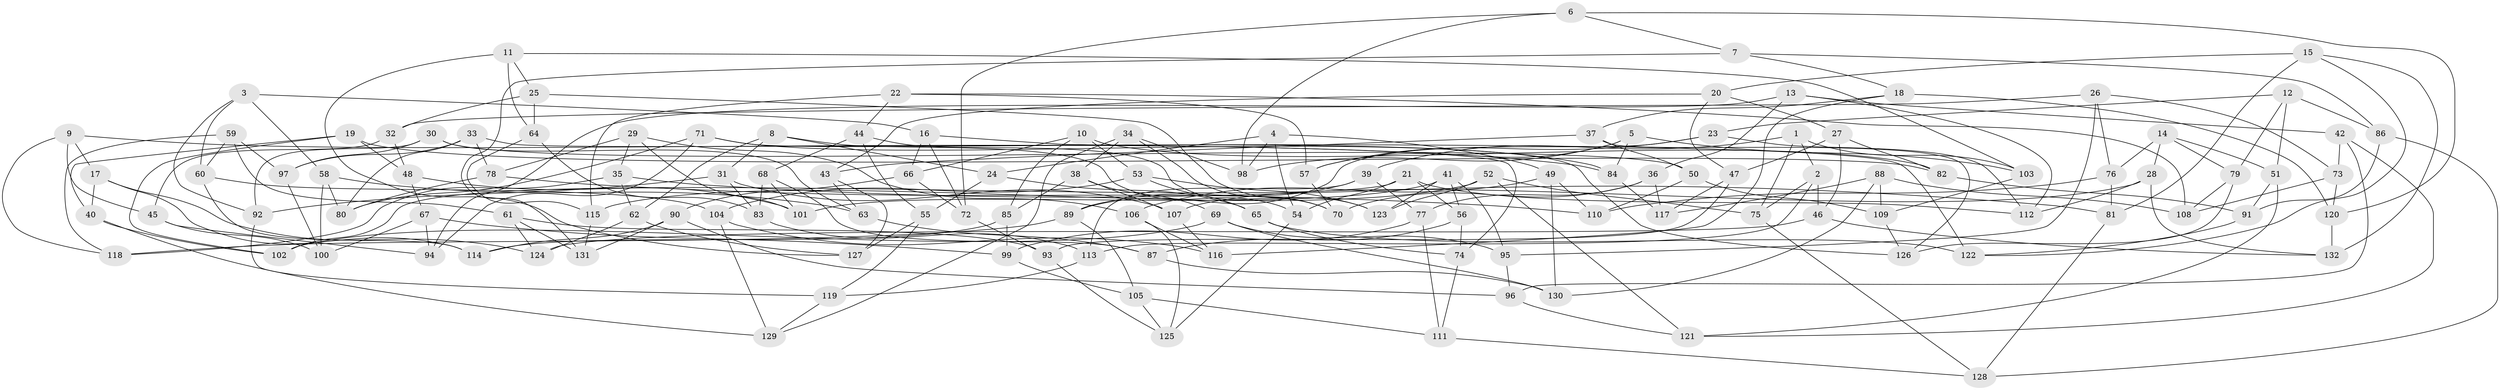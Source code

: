 // coarse degree distribution, {3: 0.01282051282051282, 5: 0.08974358974358974, 6: 0.6025641025641025, 4: 0.2948717948717949}
// Generated by graph-tools (version 1.1) at 2025/42/03/06/25 10:42:22]
// undirected, 132 vertices, 264 edges
graph export_dot {
graph [start="1"]
  node [color=gray90,style=filled];
  1;
  2;
  3;
  4;
  5;
  6;
  7;
  8;
  9;
  10;
  11;
  12;
  13;
  14;
  15;
  16;
  17;
  18;
  19;
  20;
  21;
  22;
  23;
  24;
  25;
  26;
  27;
  28;
  29;
  30;
  31;
  32;
  33;
  34;
  35;
  36;
  37;
  38;
  39;
  40;
  41;
  42;
  43;
  44;
  45;
  46;
  47;
  48;
  49;
  50;
  51;
  52;
  53;
  54;
  55;
  56;
  57;
  58;
  59;
  60;
  61;
  62;
  63;
  64;
  65;
  66;
  67;
  68;
  69;
  70;
  71;
  72;
  73;
  74;
  75;
  76;
  77;
  78;
  79;
  80;
  81;
  82;
  83;
  84;
  85;
  86;
  87;
  88;
  89;
  90;
  91;
  92;
  93;
  94;
  95;
  96;
  97;
  98;
  99;
  100;
  101;
  102;
  103;
  104;
  105;
  106;
  107;
  108;
  109;
  110;
  111;
  112;
  113;
  114;
  115;
  116;
  117;
  118;
  119;
  120;
  121;
  122;
  123;
  124;
  125;
  126;
  127;
  128;
  129;
  130;
  131;
  132;
  1 -- 39;
  1 -- 75;
  1 -- 2;
  1 -- 103;
  2 -- 75;
  2 -- 46;
  2 -- 113;
  3 -- 60;
  3 -- 92;
  3 -- 58;
  3 -- 16;
  4 -- 24;
  4 -- 98;
  4 -- 49;
  4 -- 54;
  5 -- 84;
  5 -- 103;
  5 -- 57;
  5 -- 98;
  6 -- 98;
  6 -- 7;
  6 -- 72;
  6 -- 120;
  7 -- 131;
  7 -- 86;
  7 -- 18;
  8 -- 54;
  8 -- 24;
  8 -- 62;
  8 -- 31;
  9 -- 118;
  9 -- 45;
  9 -- 84;
  9 -- 17;
  10 -- 66;
  10 -- 85;
  10 -- 53;
  10 -- 82;
  11 -- 103;
  11 -- 127;
  11 -- 64;
  11 -- 25;
  12 -- 86;
  12 -- 79;
  12 -- 23;
  12 -- 51;
  13 -- 94;
  13 -- 42;
  13 -- 36;
  13 -- 112;
  14 -- 79;
  14 -- 51;
  14 -- 28;
  14 -- 76;
  15 -- 122;
  15 -- 132;
  15 -- 81;
  15 -- 20;
  16 -- 72;
  16 -- 74;
  16 -- 66;
  17 -- 124;
  17 -- 114;
  17 -- 40;
  18 -- 37;
  18 -- 120;
  18 -- 116;
  19 -- 82;
  19 -- 102;
  19 -- 48;
  19 -- 40;
  20 -- 47;
  20 -- 43;
  20 -- 27;
  21 -- 102;
  21 -- 112;
  21 -- 56;
  21 -- 54;
  22 -- 44;
  22 -- 108;
  22 -- 57;
  22 -- 115;
  23 -- 89;
  23 -- 57;
  23 -- 112;
  24 -- 65;
  24 -- 55;
  25 -- 64;
  25 -- 32;
  25 -- 123;
  26 -- 95;
  26 -- 73;
  26 -- 32;
  26 -- 76;
  27 -- 47;
  27 -- 82;
  27 -- 46;
  28 -- 107;
  28 -- 112;
  28 -- 132;
  29 -- 78;
  29 -- 35;
  29 -- 101;
  29 -- 106;
  30 -- 92;
  30 -- 63;
  30 -- 97;
  30 -- 50;
  31 -- 107;
  31 -- 92;
  31 -- 83;
  32 -- 48;
  32 -- 45;
  33 -- 97;
  33 -- 78;
  33 -- 80;
  33 -- 122;
  34 -- 98;
  34 -- 38;
  34 -- 129;
  34 -- 70;
  35 -- 62;
  35 -- 118;
  35 -- 81;
  36 -- 77;
  36 -- 117;
  36 -- 70;
  37 -- 126;
  37 -- 43;
  37 -- 50;
  38 -- 85;
  38 -- 69;
  38 -- 107;
  39 -- 77;
  39 -- 89;
  39 -- 113;
  40 -- 129;
  40 -- 102;
  41 -- 56;
  41 -- 101;
  41 -- 95;
  41 -- 123;
  42 -- 73;
  42 -- 121;
  42 -- 96;
  43 -- 127;
  43 -- 63;
  44 -- 55;
  44 -- 68;
  44 -- 70;
  45 -- 100;
  45 -- 94;
  46 -- 124;
  46 -- 132;
  47 -- 117;
  47 -- 93;
  48 -- 67;
  48 -- 101;
  49 -- 110;
  49 -- 130;
  49 -- 106;
  50 -- 109;
  50 -- 110;
  51 -- 121;
  51 -- 91;
  52 -- 121;
  52 -- 75;
  52 -- 123;
  52 -- 115;
  53 -- 65;
  53 -- 123;
  53 -- 104;
  54 -- 125;
  55 -- 119;
  55 -- 127;
  56 -- 74;
  56 -- 87;
  57 -- 70;
  58 -- 80;
  58 -- 63;
  58 -- 100;
  59 -- 97;
  59 -- 61;
  59 -- 60;
  59 -- 118;
  60 -- 114;
  60 -- 104;
  61 -- 93;
  61 -- 124;
  61 -- 131;
  62 -- 127;
  62 -- 124;
  63 -- 87;
  64 -- 83;
  64 -- 115;
  65 -- 74;
  65 -- 122;
  66 -- 90;
  66 -- 72;
  67 -- 94;
  67 -- 100;
  67 -- 99;
  68 -- 87;
  68 -- 101;
  68 -- 83;
  69 -- 95;
  69 -- 130;
  69 -- 102;
  71 -- 94;
  71 -- 84;
  71 -- 126;
  71 -- 80;
  72 -- 93;
  73 -- 120;
  73 -- 108;
  74 -- 111;
  75 -- 128;
  76 -- 110;
  76 -- 81;
  77 -- 111;
  77 -- 99;
  78 -- 110;
  78 -- 80;
  79 -- 126;
  79 -- 108;
  81 -- 128;
  82 -- 91;
  83 -- 113;
  84 -- 117;
  85 -- 114;
  85 -- 99;
  86 -- 91;
  86 -- 128;
  87 -- 130;
  88 -- 108;
  88 -- 130;
  88 -- 109;
  88 -- 117;
  89 -- 118;
  89 -- 105;
  90 -- 96;
  90 -- 114;
  90 -- 131;
  91 -- 122;
  92 -- 119;
  93 -- 125;
  95 -- 96;
  96 -- 121;
  97 -- 100;
  99 -- 105;
  103 -- 109;
  104 -- 129;
  104 -- 116;
  105 -- 111;
  105 -- 125;
  106 -- 125;
  106 -- 116;
  107 -- 116;
  109 -- 126;
  111 -- 128;
  113 -- 119;
  115 -- 131;
  119 -- 129;
  120 -- 132;
}
